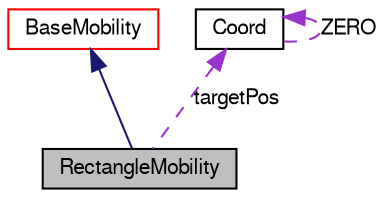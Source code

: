 digraph G
{
  edge [fontname="FreeSans",fontsize="10",labelfontname="FreeSans",labelfontsize="10"];
  node [fontname="FreeSans",fontsize="10",shape=record];
  Node1 [label="RectangleMobility",height=0.2,width=0.4,color="black", fillcolor="grey75", style="filled" fontcolor="black"];
  Node2 -> Node1 [dir=back,color="midnightblue",fontsize="10",style="solid",fontname="FreeSans"];
  Node2 [label="BaseMobility",height=0.2,width=0.4,color="red", fillcolor="white", style="filled",URL="$a00025.html",tooltip="Base module for all mobility modules."];
  Node3 -> Node1 [dir=back,color="darkorchid3",fontsize="10",style="dashed",label="targetPos",fontname="FreeSans"];
  Node3 [label="Coord",height=0.2,width=0.4,color="black", fillcolor="white", style="filled",URL="$a00062.html",tooltip="Class for storing 3D coordinates."];
  Node3 -> Node3 [dir=back,color="darkorchid3",fontsize="10",style="dashed",label="ZERO",fontname="FreeSans"];
}
